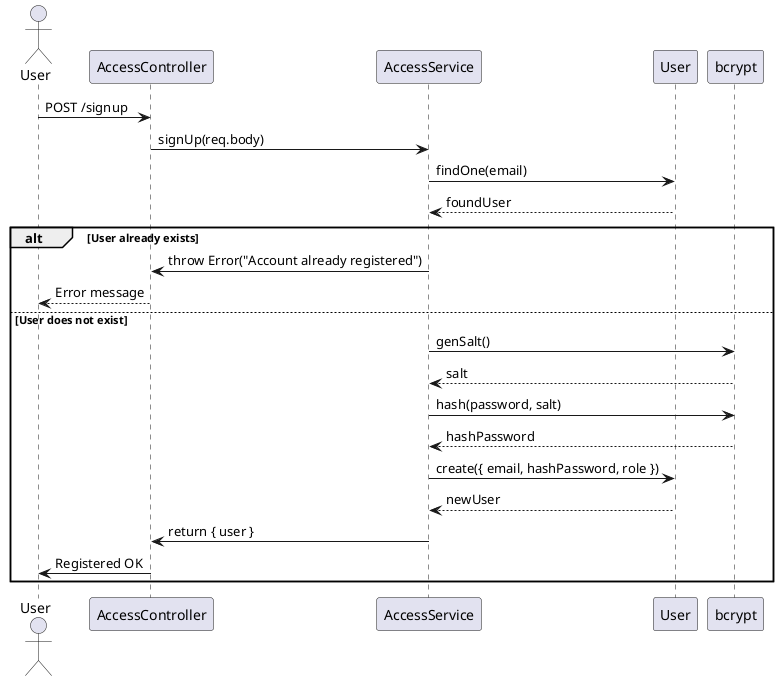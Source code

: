 @startuml
actor User
participant "AccessController" as AC
participant "AccessService" as AS
participant "User" as U
participant "bcrypt" as B

User -> AC: POST /signup
AC -> AS: signUp(req.body)
AS -> U: findOne(email)
U --> AS: foundUser

alt User already exists
    AS -> AC: throw Error("Account already registered")
    AC --> User: Error message
else User does not exist
    AS -> B: genSalt()
    B --> AS: salt
    AS -> B: hash(password, salt)
    B --> AS: hashPassword
    AS -> U: create({ email, hashPassword, role })
    U --> AS: newUser

    AS -> AC: return { user }
    AC -> User: Registered OK
end
@enduml

